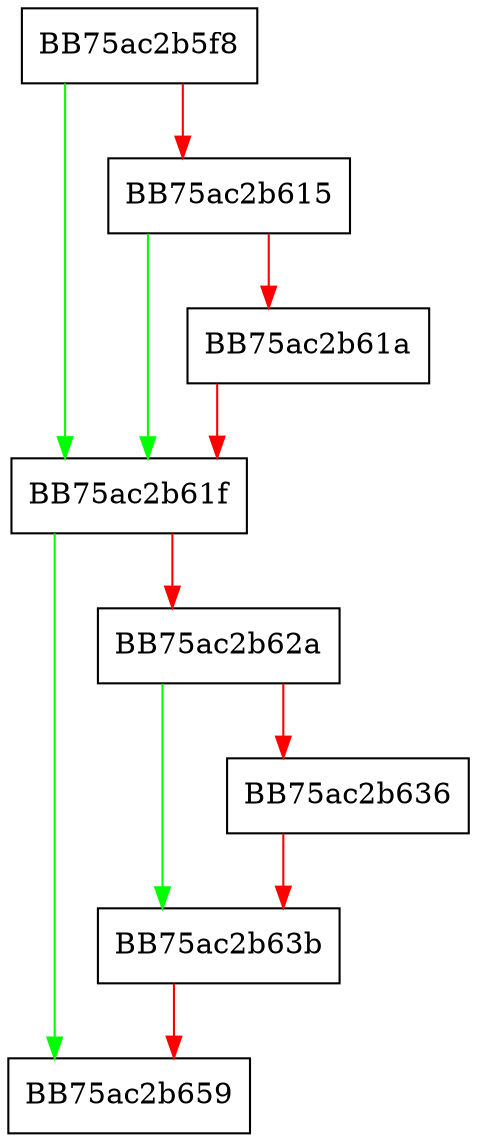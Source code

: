 digraph list_pmgl {
  node [shape="box"];
  graph [splines=ortho];
  BB75ac2b5f8 -> BB75ac2b61f [color="green"];
  BB75ac2b5f8 -> BB75ac2b615 [color="red"];
  BB75ac2b615 -> BB75ac2b61f [color="green"];
  BB75ac2b615 -> BB75ac2b61a [color="red"];
  BB75ac2b61a -> BB75ac2b61f [color="red"];
  BB75ac2b61f -> BB75ac2b659 [color="green"];
  BB75ac2b61f -> BB75ac2b62a [color="red"];
  BB75ac2b62a -> BB75ac2b63b [color="green"];
  BB75ac2b62a -> BB75ac2b636 [color="red"];
  BB75ac2b636 -> BB75ac2b63b [color="red"];
  BB75ac2b63b -> BB75ac2b659 [color="red"];
}